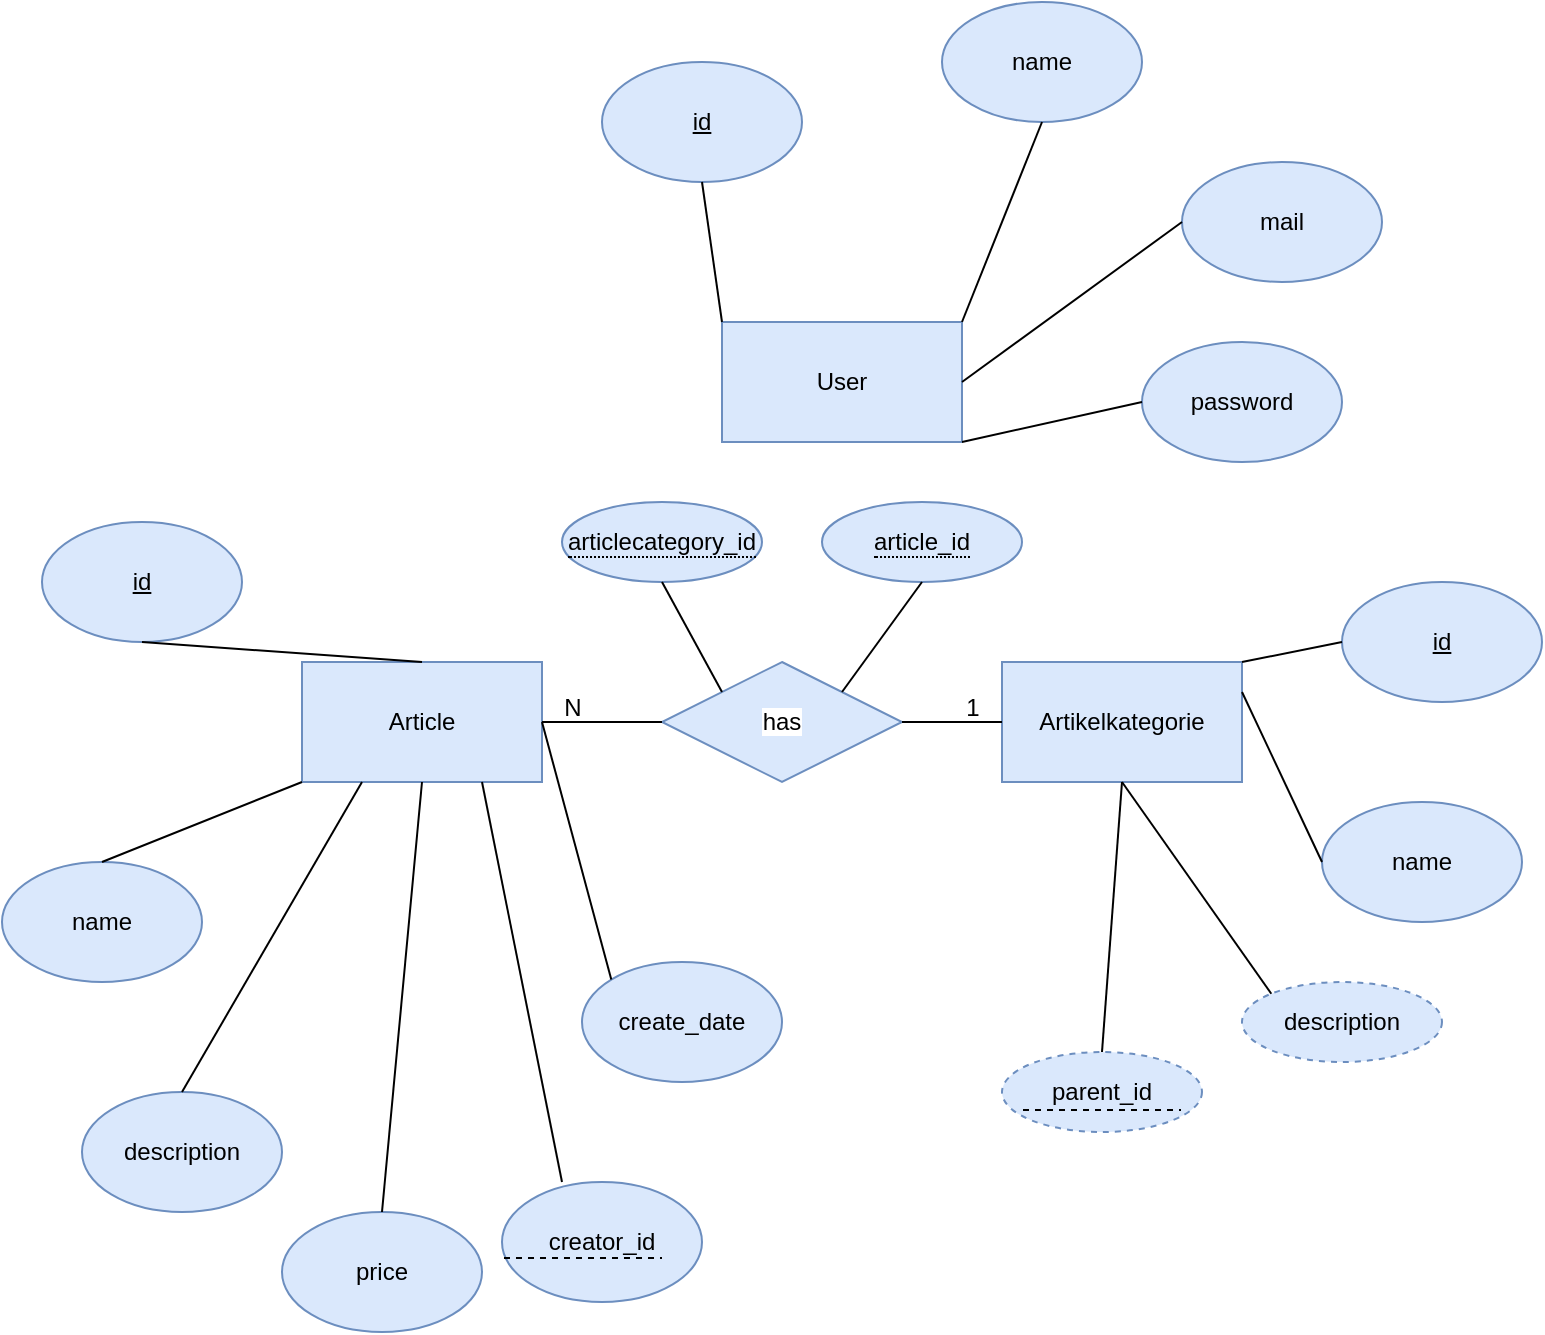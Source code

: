 <mxfile version="26.0.10">
  <diagram name="Seite-1" id="9WBuCF-VYJ0w6BC7aawP">
    <mxGraphModel dx="1666" dy="864" grid="1" gridSize="10" guides="1" tooltips="1" connect="1" arrows="1" fold="1" page="1" pageScale="1" pageWidth="1654" pageHeight="1169" math="0" shadow="0">
      <root>
        <mxCell id="0" />
        <mxCell id="1" parent="0" />
        <mxCell id="s_XdX-XjZS08BJngoR5Q-1" value="User" style="rounded=0;whiteSpace=wrap;html=1;fillColor=#dae8fc;strokeColor=#6c8ebf;" vertex="1" parent="1">
          <mxGeometry x="370" y="220" width="120" height="60" as="geometry" />
        </mxCell>
        <mxCell id="s_XdX-XjZS08BJngoR5Q-2" value="&lt;u&gt;id&lt;/u&gt;" style="ellipse;whiteSpace=wrap;html=1;fillColor=#dae8fc;strokeColor=#6c8ebf;" vertex="1" parent="1">
          <mxGeometry x="310" y="90" width="100" height="60" as="geometry" />
        </mxCell>
        <mxCell id="s_XdX-XjZS08BJngoR5Q-3" value="name" style="ellipse;whiteSpace=wrap;html=1;fillColor=#dae8fc;strokeColor=#6c8ebf;" vertex="1" parent="1">
          <mxGeometry x="480" y="60" width="100" height="60" as="geometry" />
        </mxCell>
        <mxCell id="s_XdX-XjZS08BJngoR5Q-5" value="mail" style="ellipse;whiteSpace=wrap;html=1;fillColor=#dae8fc;strokeColor=#6c8ebf;" vertex="1" parent="1">
          <mxGeometry x="600" y="140" width="100" height="60" as="geometry" />
        </mxCell>
        <mxCell id="s_XdX-XjZS08BJngoR5Q-6" value="password" style="ellipse;whiteSpace=wrap;html=1;fillColor=#dae8fc;strokeColor=#6c8ebf;" vertex="1" parent="1">
          <mxGeometry x="580" y="230" width="100" height="60" as="geometry" />
        </mxCell>
        <mxCell id="s_XdX-XjZS08BJngoR5Q-7" value="" style="endArrow=none;html=1;rounded=0;entryX=0.5;entryY=1;entryDx=0;entryDy=0;exitX=1;exitY=0;exitDx=0;exitDy=0;" edge="1" parent="1" source="s_XdX-XjZS08BJngoR5Q-1" target="s_XdX-XjZS08BJngoR5Q-3">
          <mxGeometry width="50" height="50" relative="1" as="geometry">
            <mxPoint x="480" y="230" as="sourcePoint" />
            <mxPoint x="480" y="290" as="targetPoint" />
          </mxGeometry>
        </mxCell>
        <mxCell id="s_XdX-XjZS08BJngoR5Q-8" value="" style="endArrow=none;html=1;rounded=0;entryX=0.5;entryY=1;entryDx=0;entryDy=0;exitX=0;exitY=0;exitDx=0;exitDy=0;" edge="1" parent="1" source="s_XdX-XjZS08BJngoR5Q-1" target="s_XdX-XjZS08BJngoR5Q-2">
          <mxGeometry width="50" height="50" relative="1" as="geometry">
            <mxPoint x="490" y="240" as="sourcePoint" />
            <mxPoint x="530" y="126" as="targetPoint" />
          </mxGeometry>
        </mxCell>
        <mxCell id="s_XdX-XjZS08BJngoR5Q-9" value="" style="endArrow=none;html=1;rounded=0;entryX=0;entryY=0.5;entryDx=0;entryDy=0;exitX=1;exitY=0.5;exitDx=0;exitDy=0;" edge="1" parent="1" source="s_XdX-XjZS08BJngoR5Q-1" target="s_XdX-XjZS08BJngoR5Q-5">
          <mxGeometry width="50" height="50" relative="1" as="geometry">
            <mxPoint x="500" y="230" as="sourcePoint" />
            <mxPoint x="540" y="130" as="targetPoint" />
          </mxGeometry>
        </mxCell>
        <mxCell id="s_XdX-XjZS08BJngoR5Q-10" value="" style="endArrow=none;html=1;rounded=0;entryX=0;entryY=0.5;entryDx=0;entryDy=0;exitX=1;exitY=1;exitDx=0;exitDy=0;" edge="1" parent="1" source="s_XdX-XjZS08BJngoR5Q-1" target="s_XdX-XjZS08BJngoR5Q-6">
          <mxGeometry width="50" height="50" relative="1" as="geometry">
            <mxPoint x="510" y="240" as="sourcePoint" />
            <mxPoint x="550" y="140" as="targetPoint" />
          </mxGeometry>
        </mxCell>
        <mxCell id="s_XdX-XjZS08BJngoR5Q-11" value="Article" style="rounded=0;whiteSpace=wrap;html=1;fillColor=#dae8fc;strokeColor=#6c8ebf;" vertex="1" parent="1">
          <mxGeometry x="160" y="390" width="120" height="60" as="geometry" />
        </mxCell>
        <mxCell id="s_XdX-XjZS08BJngoR5Q-12" value="&lt;u&gt;id&lt;/u&gt;" style="ellipse;whiteSpace=wrap;html=1;fillColor=#dae8fc;strokeColor=#6c8ebf;" vertex="1" parent="1">
          <mxGeometry x="30" y="320" width="100" height="60" as="geometry" />
        </mxCell>
        <mxCell id="s_XdX-XjZS08BJngoR5Q-13" value="name" style="ellipse;whiteSpace=wrap;html=1;fillColor=#dae8fc;strokeColor=#6c8ebf;" vertex="1" parent="1">
          <mxGeometry x="10" y="490" width="100" height="60" as="geometry" />
        </mxCell>
        <mxCell id="s_XdX-XjZS08BJngoR5Q-14" value="price" style="ellipse;whiteSpace=wrap;html=1;fillColor=#dae8fc;strokeColor=#6c8ebf;" vertex="1" parent="1">
          <mxGeometry x="150" y="665" width="100" height="60" as="geometry" />
        </mxCell>
        <mxCell id="s_XdX-XjZS08BJngoR5Q-15" value="description" style="ellipse;whiteSpace=wrap;html=1;fillColor=#dae8fc;strokeColor=#6c8ebf;" vertex="1" parent="1">
          <mxGeometry x="50" y="605" width="100" height="60" as="geometry" />
        </mxCell>
        <mxCell id="s_XdX-XjZS08BJngoR5Q-16" value="creator_id" style="ellipse;whiteSpace=wrap;html=1;fillColor=#dae8fc;strokeColor=#6c8ebf;" vertex="1" parent="1">
          <mxGeometry x="260" y="650" width="100" height="60" as="geometry" />
        </mxCell>
        <mxCell id="s_XdX-XjZS08BJngoR5Q-17" value="create_date" style="ellipse;whiteSpace=wrap;html=1;fillColor=#dae8fc;strokeColor=#6c8ebf;" vertex="1" parent="1">
          <mxGeometry x="300" y="540" width="100" height="60" as="geometry" />
        </mxCell>
        <mxCell id="s_XdX-XjZS08BJngoR5Q-18" value="" style="endArrow=none;html=1;rounded=0;entryX=0.5;entryY=1;entryDx=0;entryDy=0;exitX=0.5;exitY=0;exitDx=0;exitDy=0;" edge="1" parent="1" source="s_XdX-XjZS08BJngoR5Q-11" target="s_XdX-XjZS08BJngoR5Q-12">
          <mxGeometry width="50" height="50" relative="1" as="geometry">
            <mxPoint x="380" y="230" as="sourcePoint" />
            <mxPoint x="370" y="160" as="targetPoint" />
          </mxGeometry>
        </mxCell>
        <mxCell id="s_XdX-XjZS08BJngoR5Q-19" value="" style="endArrow=none;html=1;rounded=0;entryX=0.5;entryY=0;entryDx=0;entryDy=0;exitX=0;exitY=1;exitDx=0;exitDy=0;" edge="1" parent="1" source="s_XdX-XjZS08BJngoR5Q-11" target="s_XdX-XjZS08BJngoR5Q-13">
          <mxGeometry width="50" height="50" relative="1" as="geometry">
            <mxPoint x="220" y="360" as="sourcePoint" />
            <mxPoint x="140" y="300" as="targetPoint" />
          </mxGeometry>
        </mxCell>
        <mxCell id="s_XdX-XjZS08BJngoR5Q-20" value="" style="endArrow=none;html=1;rounded=0;entryX=0.5;entryY=0;entryDx=0;entryDy=0;exitX=0.25;exitY=1;exitDx=0;exitDy=0;" edge="1" parent="1" source="s_XdX-XjZS08BJngoR5Q-11" target="s_XdX-XjZS08BJngoR5Q-15">
          <mxGeometry width="50" height="50" relative="1" as="geometry">
            <mxPoint x="160" y="420" as="sourcePoint" />
            <mxPoint x="90" y="440" as="targetPoint" />
          </mxGeometry>
        </mxCell>
        <mxCell id="s_XdX-XjZS08BJngoR5Q-21" value="" style="endArrow=none;html=1;rounded=0;entryX=0.5;entryY=0;entryDx=0;entryDy=0;exitX=0.5;exitY=1;exitDx=0;exitDy=0;" edge="1" parent="1" source="s_XdX-XjZS08BJngoR5Q-11" target="s_XdX-XjZS08BJngoR5Q-14">
          <mxGeometry width="50" height="50" relative="1" as="geometry">
            <mxPoint x="170" y="430" as="sourcePoint" />
            <mxPoint x="100" y="450" as="targetPoint" />
          </mxGeometry>
        </mxCell>
        <mxCell id="s_XdX-XjZS08BJngoR5Q-22" value="" style="endArrow=none;html=1;rounded=0;entryX=0.3;entryY=0;entryDx=0;entryDy=0;exitX=0.75;exitY=1;exitDx=0;exitDy=0;entryPerimeter=0;" edge="1" parent="1" source="s_XdX-XjZS08BJngoR5Q-11" target="s_XdX-XjZS08BJngoR5Q-16">
          <mxGeometry width="50" height="50" relative="1" as="geometry">
            <mxPoint x="180" y="440" as="sourcePoint" />
            <mxPoint x="110" y="460" as="targetPoint" />
          </mxGeometry>
        </mxCell>
        <mxCell id="s_XdX-XjZS08BJngoR5Q-23" value="" style="endArrow=none;html=1;rounded=0;entryX=0;entryY=0;entryDx=0;entryDy=0;exitX=1;exitY=0.5;exitDx=0;exitDy=0;" edge="1" parent="1" source="s_XdX-XjZS08BJngoR5Q-11" target="s_XdX-XjZS08BJngoR5Q-17">
          <mxGeometry width="50" height="50" relative="1" as="geometry">
            <mxPoint x="190" y="450" as="sourcePoint" />
            <mxPoint x="120" y="470" as="targetPoint" />
          </mxGeometry>
        </mxCell>
        <mxCell id="s_XdX-XjZS08BJngoR5Q-24" value="" style="endArrow=none;dashed=1;html=1;rounded=0;exitX=0.01;exitY=0.633;exitDx=0;exitDy=0;exitPerimeter=0;" edge="1" parent="1" source="s_XdX-XjZS08BJngoR5Q-16">
          <mxGeometry width="50" height="50" relative="1" as="geometry">
            <mxPoint x="240" y="620" as="sourcePoint" />
            <mxPoint x="340" y="688" as="targetPoint" />
          </mxGeometry>
        </mxCell>
        <mxCell id="s_XdX-XjZS08BJngoR5Q-25" value="Artikelkategorie" style="rounded=0;whiteSpace=wrap;html=1;fillColor=#dae8fc;strokeColor=#6c8ebf;" vertex="1" parent="1">
          <mxGeometry x="510" y="390" width="120" height="60" as="geometry" />
        </mxCell>
        <mxCell id="s_XdX-XjZS08BJngoR5Q-26" value="&lt;u&gt;id&lt;/u&gt;" style="ellipse;whiteSpace=wrap;html=1;fillColor=#dae8fc;strokeColor=#6c8ebf;" vertex="1" parent="1">
          <mxGeometry x="680" y="350" width="100" height="60" as="geometry" />
        </mxCell>
        <mxCell id="s_XdX-XjZS08BJngoR5Q-27" value="name" style="ellipse;whiteSpace=wrap;html=1;fillColor=#dae8fc;strokeColor=#6c8ebf;" vertex="1" parent="1">
          <mxGeometry x="670" y="460" width="100" height="60" as="geometry" />
        </mxCell>
        <mxCell id="s_XdX-XjZS08BJngoR5Q-30" value="parent_id" style="ellipse;whiteSpace=wrap;html=1;align=center;dashed=1;fillColor=#dae8fc;strokeColor=#6c8ebf;" vertex="1" parent="1">
          <mxGeometry x="510" y="585" width="100" height="40" as="geometry" />
        </mxCell>
        <mxCell id="s_XdX-XjZS08BJngoR5Q-31" value="description" style="ellipse;whiteSpace=wrap;html=1;align=center;dashed=1;fillColor=#dae8fc;strokeColor=#6c8ebf;" vertex="1" parent="1">
          <mxGeometry x="630" y="550" width="100" height="40" as="geometry" />
        </mxCell>
        <mxCell id="s_XdX-XjZS08BJngoR5Q-32" value="" style="endArrow=none;dashed=1;html=1;rounded=0;exitX=0.01;exitY=0.633;exitDx=0;exitDy=0;exitPerimeter=0;" edge="1" parent="1">
          <mxGeometry width="50" height="50" relative="1" as="geometry">
            <mxPoint x="520.5" y="614" as="sourcePoint" />
            <mxPoint x="599.5" y="614" as="targetPoint" />
          </mxGeometry>
        </mxCell>
        <mxCell id="s_XdX-XjZS08BJngoR5Q-33" value="" style="endArrow=none;html=1;rounded=0;entryX=0.5;entryY=0;entryDx=0;entryDy=0;exitX=0.5;exitY=1;exitDx=0;exitDy=0;" edge="1" parent="1" source="s_XdX-XjZS08BJngoR5Q-25" target="s_XdX-XjZS08BJngoR5Q-30">
          <mxGeometry width="50" height="50" relative="1" as="geometry">
            <mxPoint x="290" y="430" as="sourcePoint" />
            <mxPoint x="325" y="559" as="targetPoint" />
          </mxGeometry>
        </mxCell>
        <mxCell id="s_XdX-XjZS08BJngoR5Q-35" value="" style="endArrow=none;html=1;rounded=0;entryX=0;entryY=0;entryDx=0;entryDy=0;exitX=0.5;exitY=1;exitDx=0;exitDy=0;" edge="1" parent="1" source="s_XdX-XjZS08BJngoR5Q-25" target="s_XdX-XjZS08BJngoR5Q-31">
          <mxGeometry width="50" height="50" relative="1" as="geometry">
            <mxPoint x="570" y="480" as="sourcePoint" />
            <mxPoint x="570" y="595" as="targetPoint" />
          </mxGeometry>
        </mxCell>
        <mxCell id="s_XdX-XjZS08BJngoR5Q-37" value="" style="endArrow=none;html=1;rounded=0;entryX=0;entryY=0.5;entryDx=0;entryDy=0;exitX=1;exitY=0.25;exitDx=0;exitDy=0;" edge="1" parent="1" source="s_XdX-XjZS08BJngoR5Q-25" target="s_XdX-XjZS08BJngoR5Q-27">
          <mxGeometry width="50" height="50" relative="1" as="geometry">
            <mxPoint x="580" y="490" as="sourcePoint" />
            <mxPoint x="665" y="576" as="targetPoint" />
          </mxGeometry>
        </mxCell>
        <mxCell id="s_XdX-XjZS08BJngoR5Q-38" value="" style="endArrow=none;html=1;rounded=0;entryX=0;entryY=0.5;entryDx=0;entryDy=0;exitX=1;exitY=0;exitDx=0;exitDy=0;" edge="1" parent="1" source="s_XdX-XjZS08BJngoR5Q-25" target="s_XdX-XjZS08BJngoR5Q-26">
          <mxGeometry width="50" height="50" relative="1" as="geometry">
            <mxPoint x="590" y="500" as="sourcePoint" />
            <mxPoint x="675" y="586" as="targetPoint" />
          </mxGeometry>
        </mxCell>
        <mxCell id="s_XdX-XjZS08BJngoR5Q-39" value="&lt;span style=&quot;background-color: light-dark(#ffffff, var(--ge-dark-color, #121212));&quot;&gt;has&lt;/span&gt;" style="shape=rhombus;perimeter=rhombusPerimeter;whiteSpace=wrap;html=1;align=center;fillColor=#dae8fc;strokeColor=#6c8ebf;" vertex="1" parent="1">
          <mxGeometry x="340" y="390" width="120" height="60" as="geometry" />
        </mxCell>
        <mxCell id="s_XdX-XjZS08BJngoR5Q-40" value="" style="endArrow=none;html=1;rounded=0;exitX=1;exitY=0.5;exitDx=0;exitDy=0;" edge="1" parent="1" source="s_XdX-XjZS08BJngoR5Q-11" target="s_XdX-XjZS08BJngoR5Q-39">
          <mxGeometry relative="1" as="geometry">
            <mxPoint x="310" y="430" as="sourcePoint" />
            <mxPoint x="510" y="640" as="targetPoint" />
          </mxGeometry>
        </mxCell>
        <mxCell id="s_XdX-XjZS08BJngoR5Q-41" value="" style="endArrow=none;html=1;rounded=0;exitX=1;exitY=0.5;exitDx=0;exitDy=0;entryX=0;entryY=0.5;entryDx=0;entryDy=0;" edge="1" parent="1" source="s_XdX-XjZS08BJngoR5Q-39" target="s_XdX-XjZS08BJngoR5Q-25">
          <mxGeometry relative="1" as="geometry">
            <mxPoint x="440" y="470" as="sourcePoint" />
            <mxPoint x="500" y="470" as="targetPoint" />
          </mxGeometry>
        </mxCell>
        <mxCell id="s_XdX-XjZS08BJngoR5Q-42" value="1" style="text;html=1;align=center;verticalAlign=middle;resizable=0;points=[];autosize=1;strokeColor=none;fillColor=none;" vertex="1" parent="1">
          <mxGeometry x="480" y="398" width="30" height="30" as="geometry" />
        </mxCell>
        <mxCell id="s_XdX-XjZS08BJngoR5Q-43" value="N" style="text;html=1;align=center;verticalAlign=middle;resizable=0;points=[];autosize=1;strokeColor=none;fillColor=none;" vertex="1" parent="1">
          <mxGeometry x="280" y="398" width="30" height="30" as="geometry" />
        </mxCell>
        <mxCell id="s_XdX-XjZS08BJngoR5Q-44" value="&lt;span style=&quot;border-bottom: 1px dotted&quot;&gt;articlecategory_id&lt;/span&gt;" style="ellipse;whiteSpace=wrap;html=1;align=center;fillColor=#dae8fc;strokeColor=#6c8ebf;" vertex="1" parent="1">
          <mxGeometry x="290" y="310" width="100" height="40" as="geometry" />
        </mxCell>
        <mxCell id="s_XdX-XjZS08BJngoR5Q-45" value="&lt;span style=&quot;border-bottom: 1px dotted&quot;&gt;article_id&lt;/span&gt;" style="ellipse;whiteSpace=wrap;html=1;align=center;fillColor=#dae8fc;strokeColor=#6c8ebf;" vertex="1" parent="1">
          <mxGeometry x="420" y="310" width="100" height="40" as="geometry" />
        </mxCell>
        <mxCell id="s_XdX-XjZS08BJngoR5Q-46" value="" style="endArrow=none;html=1;rounded=0;entryX=0;entryY=0;entryDx=0;entryDy=0;exitX=0.5;exitY=1;exitDx=0;exitDy=0;" edge="1" parent="1" source="s_XdX-XjZS08BJngoR5Q-44" target="s_XdX-XjZS08BJngoR5Q-39">
          <mxGeometry width="50" height="50" relative="1" as="geometry">
            <mxPoint x="290" y="430" as="sourcePoint" />
            <mxPoint x="325" y="559" as="targetPoint" />
          </mxGeometry>
        </mxCell>
        <mxCell id="s_XdX-XjZS08BJngoR5Q-47" value="" style="endArrow=none;html=1;rounded=0;entryX=1;entryY=0;entryDx=0;entryDy=0;exitX=0.5;exitY=1;exitDx=0;exitDy=0;" edge="1" parent="1" source="s_XdX-XjZS08BJngoR5Q-45" target="s_XdX-XjZS08BJngoR5Q-39">
          <mxGeometry width="50" height="50" relative="1" as="geometry">
            <mxPoint x="350" y="360" as="sourcePoint" />
            <mxPoint x="380" y="415" as="targetPoint" />
          </mxGeometry>
        </mxCell>
      </root>
    </mxGraphModel>
  </diagram>
</mxfile>
